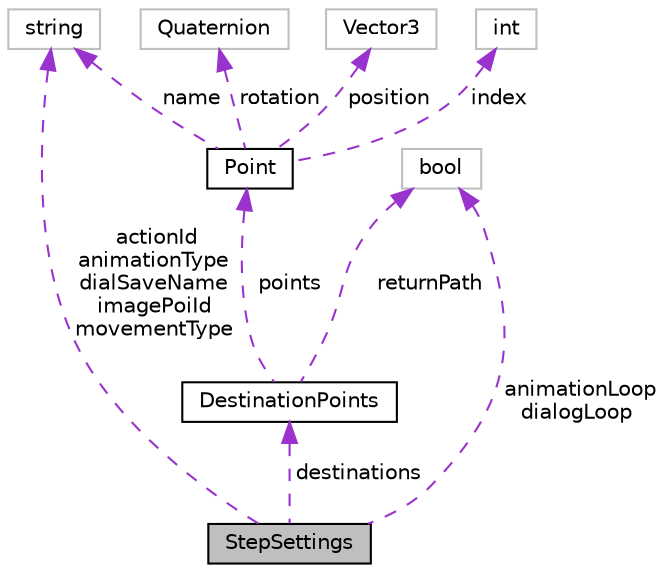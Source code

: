 digraph "StepSettings"
{
 // INTERACTIVE_SVG=YES
 // LATEX_PDF_SIZE
  edge [fontname="Helvetica",fontsize="10",labelfontname="Helvetica",labelfontsize="10"];
  node [fontname="Helvetica",fontsize="10",shape=record];
  Node1 [label="StepSettings",height=0.2,width=0.4,color="black", fillcolor="grey75", style="filled", fontcolor="black",tooltip=" "];
  Node2 -> Node1 [dir="back",color="darkorchid3",fontsize="10",style="dashed",label=" actionId\nanimationType\ndialSaveName\nimagePoiId\nmovementType" ,fontname="Helvetica"];
  Node2 [label="string",height=0.2,width=0.4,color="grey75", fillcolor="white", style="filled",tooltip=" "];
  Node3 -> Node1 [dir="back",color="darkorchid3",fontsize="10",style="dashed",label=" animationLoop\ndialogLoop" ,fontname="Helvetica"];
  Node3 [label="bool",height=0.2,width=0.4,color="grey75", fillcolor="white", style="filled",tooltip=" "];
  Node4 -> Node1 [dir="back",color="darkorchid3",fontsize="10",style="dashed",label=" destinations" ,fontname="Helvetica"];
  Node4 [label="DestinationPoints",height=0.2,width=0.4,color="black", fillcolor="white", style="filled",URL="$class_mirage_x_r_1_1_destination_points.html",tooltip=" "];
  Node3 -> Node4 [dir="back",color="darkorchid3",fontsize="10",style="dashed",label=" returnPath" ,fontname="Helvetica"];
  Node5 -> Node4 [dir="back",color="darkorchid3",fontsize="10",style="dashed",label=" points" ,fontname="Helvetica"];
  Node5 [label="Point",height=0.2,width=0.4,color="black", fillcolor="white", style="filled",URL="$class_mirage_x_r_1_1_point.html",tooltip=" "];
  Node2 -> Node5 [dir="back",color="darkorchid3",fontsize="10",style="dashed",label=" name" ,fontname="Helvetica"];
  Node6 -> Node5 [dir="back",color="darkorchid3",fontsize="10",style="dashed",label=" rotation" ,fontname="Helvetica"];
  Node6 [label="Quaternion",height=0.2,width=0.4,color="grey75", fillcolor="white", style="filled",tooltip=" "];
  Node7 -> Node5 [dir="back",color="darkorchid3",fontsize="10",style="dashed",label=" position" ,fontname="Helvetica"];
  Node7 [label="Vector3",height=0.2,width=0.4,color="grey75", fillcolor="white", style="filled",tooltip=" "];
  Node8 -> Node5 [dir="back",color="darkorchid3",fontsize="10",style="dashed",label=" index" ,fontname="Helvetica"];
  Node8 [label="int",height=0.2,width=0.4,color="grey75", fillcolor="white", style="filled",tooltip=" "];
}
